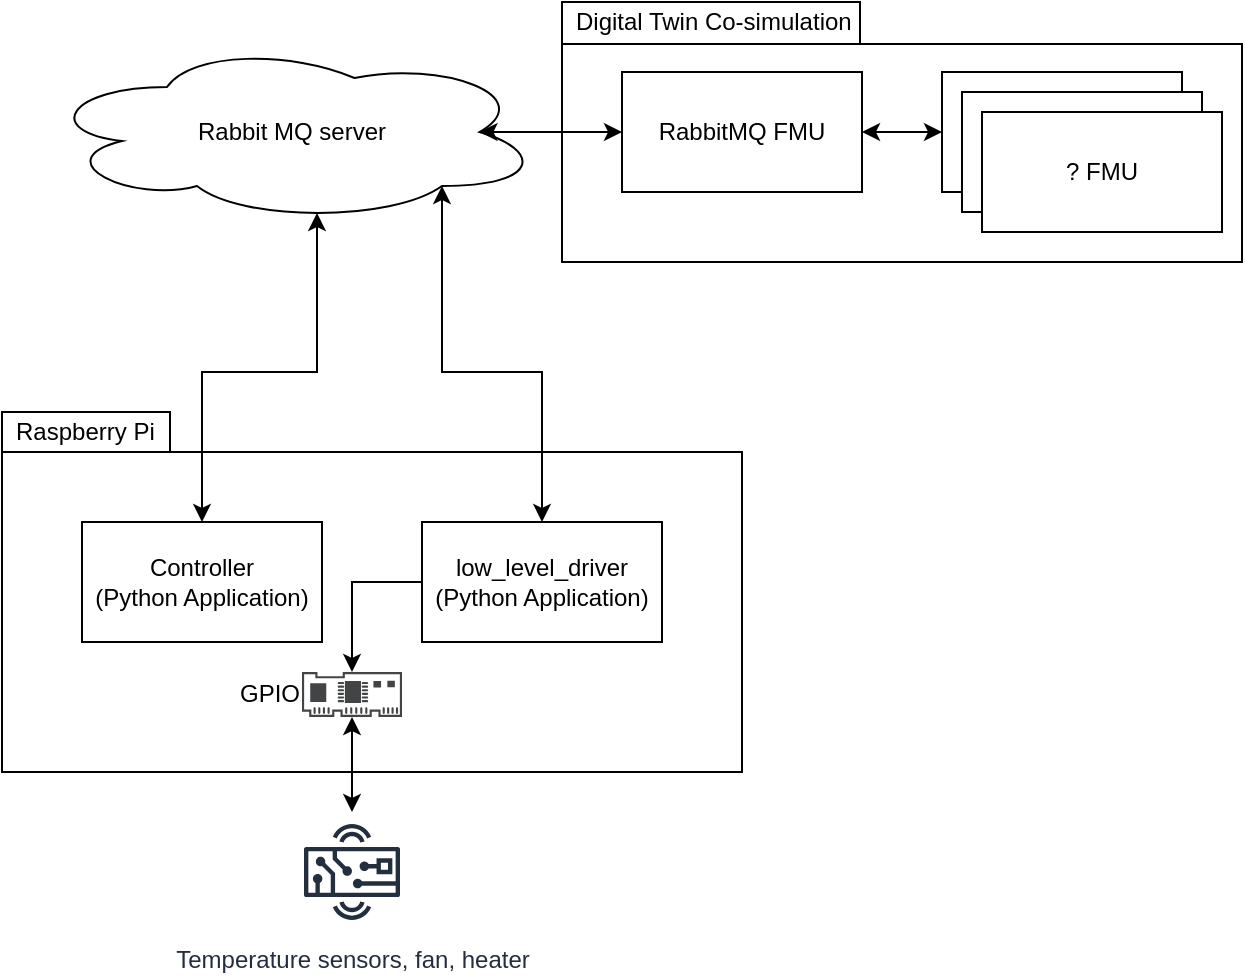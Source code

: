 <mxfile version="13.5.1" type="device"><diagram id="8LWevrcdbdtaafQxNio7" name="Page-1"><mxGraphModel dx="905" dy="680" grid="1" gridSize="10" guides="1" tooltips="1" connect="1" arrows="1" fold="1" page="1" pageScale="1" pageWidth="827" pageHeight="1169" math="0" shadow="0"><root><mxCell id="0"/><mxCell id="1" parent="0"/><mxCell id="dfIVBAxl_G4uC6V4f1Ja-1" value="Rabbit MQ server" style="ellipse;shape=cloud;whiteSpace=wrap;html=1;" parent="1" vertex="1"><mxGeometry x="210" y="315" width="250" height="90" as="geometry"/></mxCell><mxCell id="dfIVBAxl_G4uC6V4f1Ja-5" value="Raspberry Pi" style="shape=folder;xSize=90;align=left;spacingLeft=10;align=left;verticalAlign=top;spacingLeft=5;spacingTop=-4;tabWidth=84;tabHeight=20;tabPosition=left;html=1;strokeWidth=1;recursiveResize=0;" parent="1" vertex="1"><mxGeometry x="190" y="500" width="370" height="180" as="geometry"/></mxCell><mxCell id="dfIVBAxl_G4uC6V4f1Ja-27" style="edgeStyle=orthogonalEdgeStyle;rounded=0;orthogonalLoop=1;jettySize=auto;html=1;startArrow=classic;startFill=1;" parent="1" source="dfIVBAxl_G4uC6V4f1Ja-9" target="dfIVBAxl_G4uC6V4f1Ja-28" edge="1"><mxGeometry relative="1" as="geometry"><mxPoint x="410" y="740" as="targetPoint"/></mxGeometry></mxCell><mxCell id="dfIVBAxl_G4uC6V4f1Ja-9" value="GPIO" style="pointerEvents=1;shadow=0;dashed=0;html=1;strokeColor=none;fillColor=#434445;aspect=fixed;labelPosition=left;verticalLabelPosition=middle;verticalAlign=middle;align=right;outlineConnect=0;shape=mxgraph.vvd.scsi_controller;spacingLeft=0;" parent="1" vertex="1"><mxGeometry x="340" y="630" width="50" height="22.5" as="geometry"/></mxCell><mxCell id="dfIVBAxl_G4uC6V4f1Ja-11" style="edgeStyle=orthogonalEdgeStyle;rounded=0;orthogonalLoop=1;jettySize=auto;html=1;" parent="1" source="dfIVBAxl_G4uC6V4f1Ja-10" target="dfIVBAxl_G4uC6V4f1Ja-9" edge="1"><mxGeometry relative="1" as="geometry"/></mxCell><mxCell id="dfIVBAxl_G4uC6V4f1Ja-14" value="" style="edgeStyle=orthogonalEdgeStyle;rounded=0;orthogonalLoop=1;jettySize=auto;html=1;entryX=0.8;entryY=0.8;entryDx=0;entryDy=0;entryPerimeter=0;startArrow=classic;startFill=1;" parent="1" source="dfIVBAxl_G4uC6V4f1Ja-10" target="dfIVBAxl_G4uC6V4f1Ja-1" edge="1"><mxGeometry relative="1" as="geometry"/></mxCell><mxCell id="dfIVBAxl_G4uC6V4f1Ja-10" value="low_level_driver&lt;br&gt;(Python Application)" style="rounded=0;whiteSpace=wrap;html=1;" parent="1" vertex="1"><mxGeometry x="400" y="555" width="120" height="60" as="geometry"/></mxCell><mxCell id="dfIVBAxl_G4uC6V4f1Ja-13" style="edgeStyle=orthogonalEdgeStyle;rounded=0;orthogonalLoop=1;jettySize=auto;html=1;entryX=0.55;entryY=0.95;entryDx=0;entryDy=0;entryPerimeter=0;startArrow=classic;startFill=1;" parent="1" source="dfIVBAxl_G4uC6V4f1Ja-12" target="dfIVBAxl_G4uC6V4f1Ja-1" edge="1"><mxGeometry relative="1" as="geometry"/></mxCell><mxCell id="dfIVBAxl_G4uC6V4f1Ja-12" value="Controller&lt;br&gt;(Python Application)" style="rounded=0;whiteSpace=wrap;html=1;" parent="1" vertex="1"><mxGeometry x="230" y="555" width="120" height="60" as="geometry"/></mxCell><mxCell id="dfIVBAxl_G4uC6V4f1Ja-17" value="Digital Twin Co-simulation" style="shape=folder;xSize=90;align=left;spacingLeft=10;align=left;verticalAlign=top;spacingLeft=5;spacingTop=-4;tabWidth=149;tabHeight=21;tabPosition=left;html=1;strokeWidth=1;recursiveResize=0;" parent="1" vertex="1"><mxGeometry x="470" y="295" width="340" height="130" as="geometry"/></mxCell><mxCell id="dfIVBAxl_G4uC6V4f1Ja-19" style="edgeStyle=orthogonalEdgeStyle;rounded=0;orthogonalLoop=1;jettySize=auto;html=1;entryX=0.875;entryY=0.5;entryDx=0;entryDy=0;entryPerimeter=0;startArrow=classic;startFill=1;" parent="1" source="dfIVBAxl_G4uC6V4f1Ja-18" target="dfIVBAxl_G4uC6V4f1Ja-1" edge="1"><mxGeometry relative="1" as="geometry"/></mxCell><mxCell id="dfIVBAxl_G4uC6V4f1Ja-23" style="edgeStyle=orthogonalEdgeStyle;rounded=0;orthogonalLoop=1;jettySize=auto;html=1;exitX=1;exitY=0.5;exitDx=0;exitDy=0;entryX=0;entryY=0.5;entryDx=0;entryDy=0;startArrow=classic;startFill=1;" parent="1" source="dfIVBAxl_G4uC6V4f1Ja-18" target="dfIVBAxl_G4uC6V4f1Ja-22" edge="1"><mxGeometry relative="1" as="geometry"/></mxCell><mxCell id="dfIVBAxl_G4uC6V4f1Ja-18" value="RabbitMQ FMU" style="rounded=0;whiteSpace=wrap;html=1;" parent="1" vertex="1"><mxGeometry x="500" y="330" width="120" height="60" as="geometry"/></mxCell><mxCell id="dfIVBAxl_G4uC6V4f1Ja-22" value="? FMU" style="rounded=0;whiteSpace=wrap;html=1;" parent="1" vertex="1"><mxGeometry x="660" y="330" width="120" height="60" as="geometry"/></mxCell><mxCell id="dfIVBAxl_G4uC6V4f1Ja-24" value="? FMU" style="rounded=0;whiteSpace=wrap;html=1;" parent="1" vertex="1"><mxGeometry x="670" y="340" width="120" height="60" as="geometry"/></mxCell><mxCell id="dfIVBAxl_G4uC6V4f1Ja-25" value="? FMU" style="rounded=0;whiteSpace=wrap;html=1;" parent="1" vertex="1"><mxGeometry x="680" y="350" width="120" height="60" as="geometry"/></mxCell><mxCell id="dfIVBAxl_G4uC6V4f1Ja-28" value="Temperature sensors, fan, heater" style="outlineConnect=0;fontColor=#232F3E;gradientColor=none;strokeColor=#232F3E;fillColor=#ffffff;dashed=0;verticalLabelPosition=bottom;verticalAlign=top;align=center;html=1;fontSize=12;fontStyle=0;aspect=fixed;shape=mxgraph.aws4.resourceIcon;resIcon=mxgraph.aws4.hardware_board;" parent="1" vertex="1"><mxGeometry x="335" y="700" width="60" height="60" as="geometry"/></mxCell></root></mxGraphModel></diagram></mxfile>